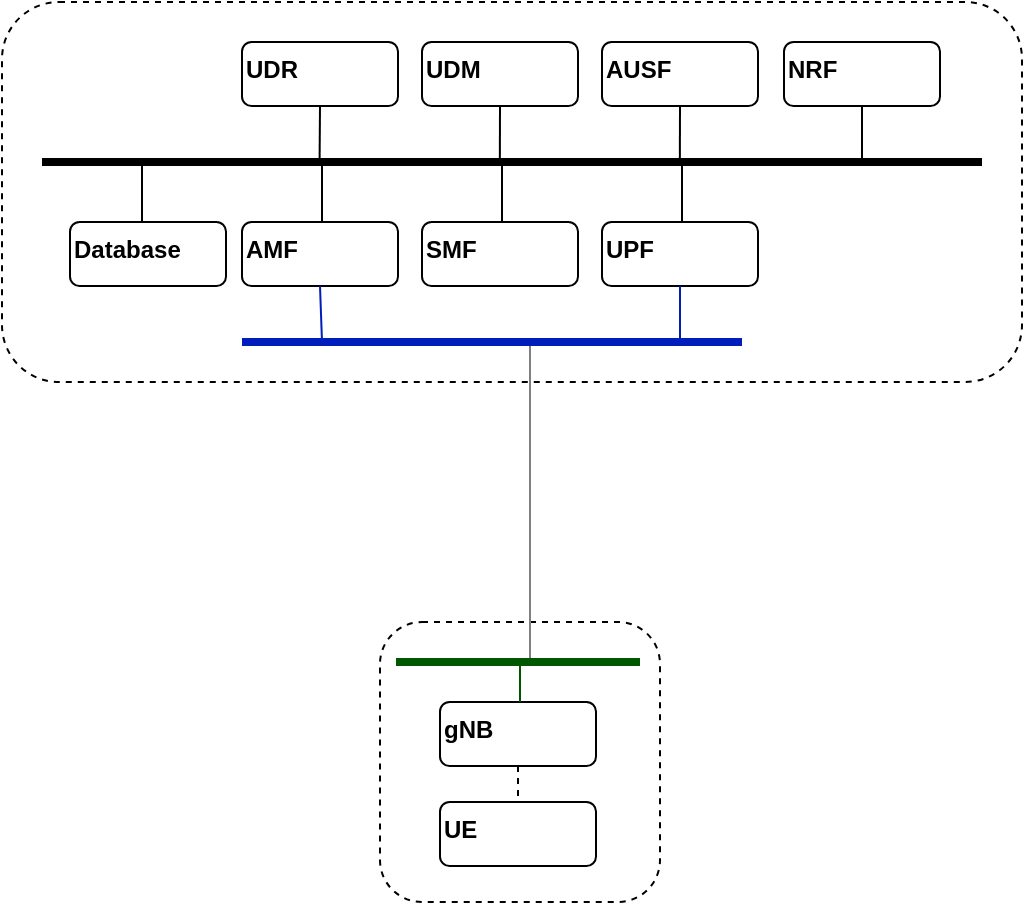 <mxfile>
    <diagram name="direct" id="yYmQQnW0B8JLXpHCuFqV">
        <mxGraphModel dx="384" dy="1002" grid="1" gridSize="10" guides="1" tooltips="1" connect="1" arrows="1" fold="1" page="1" pageScale="1" pageWidth="827" pageHeight="1169" background="#ffffff" math="0" shadow="0">
            <root>
                <mxCell id="mosRtDDEh_-8wz7YC8i8-0"/>
                <mxCell id="mosRtDDEh_-8wz7YC8i8-1" parent="mosRtDDEh_-8wz7YC8i8-0"/>
                <mxCell id="mosRtDDEh_-8wz7YC8i8-2" value="" style="rounded=1;whiteSpace=wrap;html=1;strokeColor=#000000;strokeWidth=1;fontColor=#000000;fillColor=none;align=center;verticalAlign=top;dashed=1;" parent="mosRtDDEh_-8wz7YC8i8-1" vertex="1">
                    <mxGeometry x="50" y="80" width="510" height="190" as="geometry"/>
                </mxCell>
                <mxCell id="mosRtDDEh_-8wz7YC8i8-3" value="&lt;b&gt;UDR&lt;/b&gt;" style="rounded=1;whiteSpace=wrap;html=1;strokeColor=#000000;strokeWidth=1;fontColor=#000000;fillColor=none;align=left;verticalAlign=top;" parent="mosRtDDEh_-8wz7YC8i8-1" vertex="1">
                    <mxGeometry x="170" y="100" width="78" height="32" as="geometry"/>
                </mxCell>
                <mxCell id="mosRtDDEh_-8wz7YC8i8-4" value="&lt;b&gt;UDM&lt;/b&gt;" style="rounded=1;whiteSpace=wrap;html=1;strokeColor=#000000;strokeWidth=1;fontColor=#000000;fillColor=none;align=left;verticalAlign=top;" parent="mosRtDDEh_-8wz7YC8i8-1" vertex="1">
                    <mxGeometry x="260" y="100" width="78" height="32" as="geometry"/>
                </mxCell>
                <mxCell id="mosRtDDEh_-8wz7YC8i8-5" value="&lt;b&gt;NRF&lt;/b&gt;" style="rounded=1;whiteSpace=wrap;html=1;strokeColor=#000000;strokeWidth=1;fontColor=#000000;fillColor=none;align=left;verticalAlign=top;" parent="mosRtDDEh_-8wz7YC8i8-1" vertex="1">
                    <mxGeometry x="441" y="100" width="78" height="32" as="geometry"/>
                </mxCell>
                <mxCell id="mosRtDDEh_-8wz7YC8i8-6" value="&lt;b&gt;AMF&lt;/b&gt;" style="rounded=1;whiteSpace=wrap;html=1;strokeColor=#000000;strokeWidth=1;fontColor=#000000;fillColor=none;align=left;verticalAlign=top;" parent="mosRtDDEh_-8wz7YC8i8-1" vertex="1">
                    <mxGeometry x="170" y="190" width="78" height="32" as="geometry"/>
                </mxCell>
                <mxCell id="mosRtDDEh_-8wz7YC8i8-7" value="&lt;b&gt;UPF&lt;/b&gt;" style="rounded=1;whiteSpace=wrap;html=1;strokeColor=#000000;strokeWidth=1;fontColor=#000000;fillColor=none;align=left;verticalAlign=top;" parent="mosRtDDEh_-8wz7YC8i8-1" vertex="1">
                    <mxGeometry x="350" y="190" width="78" height="32" as="geometry"/>
                </mxCell>
                <mxCell id="mosRtDDEh_-8wz7YC8i8-8" value="&lt;b&gt;SMF&lt;/b&gt;" style="rounded=1;whiteSpace=wrap;html=1;strokeColor=#000000;strokeWidth=1;fontColor=#000000;fillColor=none;align=left;verticalAlign=top;" parent="mosRtDDEh_-8wz7YC8i8-1" vertex="1">
                    <mxGeometry x="260" y="190" width="78" height="32" as="geometry"/>
                </mxCell>
                <mxCell id="mosRtDDEh_-8wz7YC8i8-9" value="&lt;b&gt;AUSF&lt;/b&gt;" style="rounded=1;whiteSpace=wrap;html=1;strokeColor=#000000;strokeWidth=1;fontColor=#000000;fillColor=none;align=left;verticalAlign=top;" parent="mosRtDDEh_-8wz7YC8i8-1" vertex="1">
                    <mxGeometry x="350" y="100" width="78" height="32" as="geometry"/>
                </mxCell>
                <mxCell id="mosRtDDEh_-8wz7YC8i8-10" value="&lt;b&gt;Database&lt;/b&gt;" style="rounded=1;whiteSpace=wrap;html=1;strokeColor=#000000;strokeWidth=1;fontColor=#000000;fillColor=none;align=left;verticalAlign=top;" parent="mosRtDDEh_-8wz7YC8i8-1" vertex="1">
                    <mxGeometry x="84" y="190" width="78" height="32" as="geometry"/>
                </mxCell>
                <mxCell id="mosRtDDEh_-8wz7YC8i8-11" value="" style="endArrow=none;html=1;fontColor=#000000;strokeWidth=4;strokeColor=#000000;" parent="mosRtDDEh_-8wz7YC8i8-1" edge="1">
                    <mxGeometry width="50" height="50" relative="1" as="geometry">
                        <mxPoint x="540" y="160" as="sourcePoint"/>
                        <mxPoint x="70" y="160" as="targetPoint"/>
                    </mxGeometry>
                </mxCell>
                <mxCell id="mosRtDDEh_-8wz7YC8i8-12" style="edgeStyle=none;html=1;strokeColor=#000000;strokeWidth=1;fontColor=#000000;endArrow=none;endFill=0;exitX=0.5;exitY=1;exitDx=0;exitDy=0;" parent="mosRtDDEh_-8wz7YC8i8-1" source="mosRtDDEh_-8wz7YC8i8-5" edge="1">
                    <mxGeometry relative="1" as="geometry">
                        <mxPoint x="480" y="160" as="targetPoint"/>
                        <mxPoint x="478.63" y="114" as="sourcePoint"/>
                    </mxGeometry>
                </mxCell>
                <mxCell id="mosRtDDEh_-8wz7YC8i8-13" style="edgeStyle=none;html=1;strokeColor=#000000;strokeWidth=1;fontColor=#000000;endArrow=none;endFill=0;exitX=0.5;exitY=1;exitDx=0;exitDy=0;" parent="mosRtDDEh_-8wz7YC8i8-1" source="mosRtDDEh_-8wz7YC8i8-9" edge="1">
                    <mxGeometry relative="1" as="geometry">
                        <mxPoint x="388.92" y="160" as="targetPoint"/>
                        <mxPoint x="388.92" y="132" as="sourcePoint"/>
                    </mxGeometry>
                </mxCell>
                <mxCell id="mosRtDDEh_-8wz7YC8i8-14" style="edgeStyle=none;html=1;strokeColor=#000000;strokeWidth=1;fontColor=#000000;endArrow=none;endFill=0;exitX=0.5;exitY=1;exitDx=0;exitDy=0;" parent="mosRtDDEh_-8wz7YC8i8-1" source="mosRtDDEh_-8wz7YC8i8-4" edge="1">
                    <mxGeometry relative="1" as="geometry">
                        <mxPoint x="298.92" y="160" as="targetPoint"/>
                        <mxPoint x="298.92" y="132" as="sourcePoint"/>
                    </mxGeometry>
                </mxCell>
                <mxCell id="mosRtDDEh_-8wz7YC8i8-15" style="edgeStyle=none;html=1;strokeColor=#000000;strokeWidth=1;fontColor=#000000;endArrow=none;endFill=0;exitX=0.5;exitY=1;exitDx=0;exitDy=0;" parent="mosRtDDEh_-8wz7YC8i8-1" source="mosRtDDEh_-8wz7YC8i8-3" edge="1">
                    <mxGeometry relative="1" as="geometry">
                        <mxPoint x="208.79" y="160" as="targetPoint"/>
                        <mxPoint x="208.79" y="132" as="sourcePoint"/>
                    </mxGeometry>
                </mxCell>
                <mxCell id="mosRtDDEh_-8wz7YC8i8-16" style="edgeStyle=none;html=1;strokeColor=#000000;strokeWidth=1;fontColor=#000000;endArrow=none;endFill=0;exitX=0.5;exitY=1;exitDx=0;exitDy=0;" parent="mosRtDDEh_-8wz7YC8i8-1" edge="1">
                    <mxGeometry relative="1" as="geometry">
                        <mxPoint x="390" y="190" as="targetPoint"/>
                        <mxPoint x="390" y="162" as="sourcePoint"/>
                    </mxGeometry>
                </mxCell>
                <mxCell id="mosRtDDEh_-8wz7YC8i8-17" style="edgeStyle=none;html=1;strokeColor=#000000;strokeWidth=1;fontColor=#000000;endArrow=none;endFill=0;exitX=0.5;exitY=1;exitDx=0;exitDy=0;" parent="mosRtDDEh_-8wz7YC8i8-1" edge="1">
                    <mxGeometry relative="1" as="geometry">
                        <mxPoint x="300" y="190" as="targetPoint"/>
                        <mxPoint x="300" y="162" as="sourcePoint"/>
                    </mxGeometry>
                </mxCell>
                <mxCell id="mosRtDDEh_-8wz7YC8i8-18" style="edgeStyle=none;html=1;strokeColor=#000000;strokeWidth=1;fontColor=#000000;endArrow=none;endFill=0;exitX=0.5;exitY=1;exitDx=0;exitDy=0;" parent="mosRtDDEh_-8wz7YC8i8-1" edge="1">
                    <mxGeometry relative="1" as="geometry">
                        <mxPoint x="210" y="190" as="targetPoint"/>
                        <mxPoint x="210" y="162" as="sourcePoint"/>
                    </mxGeometry>
                </mxCell>
                <mxCell id="mosRtDDEh_-8wz7YC8i8-19" style="edgeStyle=none;html=1;strokeColor=#000000;strokeWidth=1;fontColor=#000000;endArrow=none;endFill=0;exitX=0.5;exitY=1;exitDx=0;exitDy=0;" parent="mosRtDDEh_-8wz7YC8i8-1" edge="1">
                    <mxGeometry relative="1" as="geometry">
                        <mxPoint x="120.0" y="190" as="targetPoint"/>
                        <mxPoint x="120.0" y="162" as="sourcePoint"/>
                    </mxGeometry>
                </mxCell>
                <mxCell id="mosRtDDEh_-8wz7YC8i8-20" value="&lt;b&gt;gNB&lt;/b&gt;" style="rounded=1;whiteSpace=wrap;html=1;strokeColor=#000000;strokeWidth=1;fontColor=#000000;fillColor=none;align=left;verticalAlign=top;" parent="mosRtDDEh_-8wz7YC8i8-1" vertex="1">
                    <mxGeometry x="269" y="430" width="78" height="32" as="geometry"/>
                </mxCell>
                <mxCell id="mosRtDDEh_-8wz7YC8i8-22" value="&lt;b&gt;UE&lt;/b&gt;" style="rounded=1;whiteSpace=wrap;html=1;strokeColor=#000000;strokeWidth=1;fontColor=#000000;fillColor=none;align=left;verticalAlign=top;" parent="mosRtDDEh_-8wz7YC8i8-1" vertex="1">
                    <mxGeometry x="269" y="480" width="78" height="32" as="geometry"/>
                </mxCell>
                <mxCell id="mosRtDDEh_-8wz7YC8i8-23" style="edgeStyle=none;html=1;strokeColor=#000000;strokeWidth=1;fontColor=#000000;endArrow=none;endFill=0;exitX=0.5;exitY=1;exitDx=0;exitDy=0;entryX=0.5;entryY=0;entryDx=0;entryDy=0;dashed=1;" parent="mosRtDDEh_-8wz7YC8i8-1" source="mosRtDDEh_-8wz7YC8i8-20" target="mosRtDDEh_-8wz7YC8i8-22" edge="1">
                    <mxGeometry relative="1" as="geometry">
                        <mxPoint x="319" y="190" as="targetPoint"/>
                        <mxPoint x="319" y="162" as="sourcePoint"/>
                    </mxGeometry>
                </mxCell>
                <mxCell id="iesT5swXKxVE6_5UAxt5-24" style="edgeStyle=none;html=1;strokeColor=#001DBC;strokeWidth=1;fontColor=#000000;endArrow=none;endFill=0;fillColor=#0050ef;exitX=0.5;exitY=1;exitDx=0;exitDy=0;" parent="mosRtDDEh_-8wz7YC8i8-1" source="mosRtDDEh_-8wz7YC8i8-6" edge="1">
                    <mxGeometry relative="1" as="geometry">
                        <mxPoint x="210" y="250" as="targetPoint"/>
                        <mxPoint x="220" y="232" as="sourcePoint"/>
                    </mxGeometry>
                </mxCell>
                <mxCell id="iesT5swXKxVE6_5UAxt5-25" style="edgeStyle=none;html=1;strokeColor=#001DBC;strokeWidth=1;fontColor=#000000;endArrow=none;endFill=0;fillColor=#0050ef;exitX=0.5;exitY=1;exitDx=0;exitDy=0;" parent="mosRtDDEh_-8wz7YC8i8-1" source="mosRtDDEh_-8wz7YC8i8-7" edge="1">
                    <mxGeometry relative="1" as="geometry">
                        <mxPoint x="389" y="250" as="targetPoint"/>
                        <mxPoint x="388.71" y="222" as="sourcePoint"/>
                    </mxGeometry>
                </mxCell>
                <mxCell id="iesT5swXKxVE6_5UAxt5-27" value="" style="rounded=1;whiteSpace=wrap;html=1;strokeColor=#000000;strokeWidth=1;fontColor=#000000;fillColor=none;align=center;verticalAlign=top;dashed=1;" parent="mosRtDDEh_-8wz7YC8i8-1" vertex="1">
                    <mxGeometry x="239" y="390" width="140" height="140" as="geometry"/>
                </mxCell>
                <mxCell id="iesT5swXKxVE6_5UAxt5-30" style="edgeStyle=none;html=1;strokeColor=#005700;strokeWidth=1;fontColor=#000000;endArrow=none;endFill=0;fillColor=#008a00;" parent="mosRtDDEh_-8wz7YC8i8-1" edge="1">
                    <mxGeometry relative="1" as="geometry">
                        <mxPoint x="309" y="430" as="targetPoint"/>
                        <mxPoint x="309" y="410" as="sourcePoint"/>
                    </mxGeometry>
                </mxCell>
                <mxCell id="iesT5swXKxVE6_5UAxt5-34" style="edgeStyle=none;html=1;strokeColor=#808080;strokeWidth=1;fontColor=#000000;endArrow=none;endFill=0;fillColor=#a20025;" parent="mosRtDDEh_-8wz7YC8i8-1" edge="1">
                    <mxGeometry relative="1" as="geometry">
                        <mxPoint x="314" y="410" as="targetPoint"/>
                        <mxPoint x="314" y="250" as="sourcePoint"/>
                    </mxGeometry>
                </mxCell>
                <mxCell id="iesT5swXKxVE6_5UAxt5-23" value="" style="endArrow=none;html=1;fontColor=#000000;strokeWidth=4;strokeColor=#001DBC;fillColor=#0050ef;" parent="mosRtDDEh_-8wz7YC8i8-1" edge="1">
                    <mxGeometry width="50" height="50" relative="1" as="geometry">
                        <mxPoint x="420" y="250" as="sourcePoint"/>
                        <mxPoint x="170" y="250" as="targetPoint"/>
                    </mxGeometry>
                </mxCell>
                <mxCell id="iesT5swXKxVE6_5UAxt5-29" value="" style="endArrow=none;html=1;fontColor=#000000;strokeWidth=4;strokeColor=#005700;fillColor=#008a00;" parent="mosRtDDEh_-8wz7YC8i8-1" edge="1">
                    <mxGeometry width="50" height="50" relative="1" as="geometry">
                        <mxPoint x="369" y="410" as="sourcePoint"/>
                        <mxPoint x="247" y="410" as="targetPoint"/>
                    </mxGeometry>
                </mxCell>
            </root>
        </mxGraphModel>
    </diagram>
    <diagram name="Internet" id="95aROgX2rxeE1p1zVrsC">
        <mxGraphModel dx="904" dy="1002" grid="1" gridSize="10" guides="1" tooltips="1" connect="1" arrows="1" fold="1" page="1" pageScale="1" pageWidth="827" pageHeight="1169" background="#ffffff" math="0" shadow="0">
            <root>
                <mxCell id="d_ESzk3C_-_KSTiCJXrD-0"/>
                <mxCell id="d_ESzk3C_-_KSTiCJXrD-1" parent="d_ESzk3C_-_KSTiCJXrD-0"/>
                <mxCell id="mZY6FFrSZO1lQZKtr8bz-4" value="&lt;br&gt;VPN Service" style="rounded=1;whiteSpace=wrap;html=1;strokeWidth=1;align=center;verticalAlign=top;dashed=1;fontStyle=1" vertex="1" parent="d_ESzk3C_-_KSTiCJXrD-1">
                    <mxGeometry x="600" y="280" width="140" height="60" as="geometry"/>
                </mxCell>
                <mxCell id="d_ESzk3C_-_KSTiCJXrD-2" value="" style="rounded=1;whiteSpace=wrap;html=1;strokeColor=#000000;strokeWidth=1;fontColor=#000000;fillColor=none;align=center;verticalAlign=top;dashed=1;" vertex="1" parent="d_ESzk3C_-_KSTiCJXrD-1">
                    <mxGeometry x="50" y="80" width="510" height="190" as="geometry"/>
                </mxCell>
                <mxCell id="d_ESzk3C_-_KSTiCJXrD-3" value="&lt;b&gt;UDR&lt;/b&gt;" style="rounded=1;whiteSpace=wrap;html=1;strokeColor=#000000;strokeWidth=1;fontColor=#000000;fillColor=none;align=left;verticalAlign=top;" vertex="1" parent="d_ESzk3C_-_KSTiCJXrD-1">
                    <mxGeometry x="170" y="100" width="78" height="32" as="geometry"/>
                </mxCell>
                <mxCell id="d_ESzk3C_-_KSTiCJXrD-4" value="&lt;b&gt;UDM&lt;/b&gt;" style="rounded=1;whiteSpace=wrap;html=1;strokeColor=#000000;strokeWidth=1;fontColor=#000000;fillColor=none;align=left;verticalAlign=top;" vertex="1" parent="d_ESzk3C_-_KSTiCJXrD-1">
                    <mxGeometry x="260" y="100" width="78" height="32" as="geometry"/>
                </mxCell>
                <mxCell id="d_ESzk3C_-_KSTiCJXrD-5" value="&lt;b&gt;NRF&lt;/b&gt;" style="rounded=1;whiteSpace=wrap;html=1;strokeColor=#000000;strokeWidth=1;fontColor=#000000;fillColor=none;align=left;verticalAlign=top;" vertex="1" parent="d_ESzk3C_-_KSTiCJXrD-1">
                    <mxGeometry x="441" y="100" width="78" height="32" as="geometry"/>
                </mxCell>
                <mxCell id="d_ESzk3C_-_KSTiCJXrD-6" value="&lt;b&gt;AMF&lt;/b&gt;" style="rounded=1;whiteSpace=wrap;html=1;strokeColor=#000000;strokeWidth=1;fontColor=#000000;fillColor=none;align=left;verticalAlign=top;" vertex="1" parent="d_ESzk3C_-_KSTiCJXrD-1">
                    <mxGeometry x="170" y="190" width="78" height="32" as="geometry"/>
                </mxCell>
                <mxCell id="d_ESzk3C_-_KSTiCJXrD-7" value="&lt;b&gt;UPF&lt;/b&gt;" style="rounded=1;whiteSpace=wrap;html=1;strokeColor=#000000;strokeWidth=1;fontColor=#000000;fillColor=none;align=left;verticalAlign=top;" vertex="1" parent="d_ESzk3C_-_KSTiCJXrD-1">
                    <mxGeometry x="350" y="190" width="78" height="32" as="geometry"/>
                </mxCell>
                <mxCell id="d_ESzk3C_-_KSTiCJXrD-8" value="&lt;b&gt;SMF&lt;/b&gt;" style="rounded=1;whiteSpace=wrap;html=1;strokeColor=#000000;strokeWidth=1;fontColor=#000000;fillColor=none;align=left;verticalAlign=top;" vertex="1" parent="d_ESzk3C_-_KSTiCJXrD-1">
                    <mxGeometry x="260" y="190" width="78" height="32" as="geometry"/>
                </mxCell>
                <mxCell id="d_ESzk3C_-_KSTiCJXrD-9" value="&lt;b&gt;AUSF&lt;/b&gt;" style="rounded=1;whiteSpace=wrap;html=1;strokeColor=#000000;strokeWidth=1;fontColor=#000000;fillColor=none;align=left;verticalAlign=top;" vertex="1" parent="d_ESzk3C_-_KSTiCJXrD-1">
                    <mxGeometry x="350" y="100" width="78" height="32" as="geometry"/>
                </mxCell>
                <mxCell id="d_ESzk3C_-_KSTiCJXrD-10" value="&lt;b&gt;Database&lt;/b&gt;" style="rounded=1;whiteSpace=wrap;html=1;strokeColor=#000000;strokeWidth=1;fontColor=#000000;fillColor=none;align=left;verticalAlign=top;" vertex="1" parent="d_ESzk3C_-_KSTiCJXrD-1">
                    <mxGeometry x="84" y="190" width="78" height="32" as="geometry"/>
                </mxCell>
                <mxCell id="d_ESzk3C_-_KSTiCJXrD-11" value="" style="endArrow=none;html=1;fontColor=#000000;strokeWidth=4;strokeColor=#000000;" edge="1" parent="d_ESzk3C_-_KSTiCJXrD-1">
                    <mxGeometry width="50" height="50" relative="1" as="geometry">
                        <mxPoint x="540" y="160" as="sourcePoint"/>
                        <mxPoint x="70" y="160" as="targetPoint"/>
                    </mxGeometry>
                </mxCell>
                <mxCell id="d_ESzk3C_-_KSTiCJXrD-12" style="edgeStyle=none;html=1;strokeColor=#000000;strokeWidth=1;fontColor=#000000;endArrow=none;endFill=0;exitX=0.5;exitY=1;exitDx=0;exitDy=0;" edge="1" parent="d_ESzk3C_-_KSTiCJXrD-1" source="d_ESzk3C_-_KSTiCJXrD-5">
                    <mxGeometry relative="1" as="geometry">
                        <mxPoint x="480" y="160" as="targetPoint"/>
                        <mxPoint x="478.63" y="114" as="sourcePoint"/>
                    </mxGeometry>
                </mxCell>
                <mxCell id="d_ESzk3C_-_KSTiCJXrD-13" style="edgeStyle=none;html=1;strokeColor=#000000;strokeWidth=1;fontColor=#000000;endArrow=none;endFill=0;exitX=0.5;exitY=1;exitDx=0;exitDy=0;" edge="1" parent="d_ESzk3C_-_KSTiCJXrD-1" source="d_ESzk3C_-_KSTiCJXrD-9">
                    <mxGeometry relative="1" as="geometry">
                        <mxPoint x="388.92" y="160" as="targetPoint"/>
                        <mxPoint x="388.92" y="132" as="sourcePoint"/>
                    </mxGeometry>
                </mxCell>
                <mxCell id="d_ESzk3C_-_KSTiCJXrD-14" style="edgeStyle=none;html=1;strokeColor=#000000;strokeWidth=1;fontColor=#000000;endArrow=none;endFill=0;exitX=0.5;exitY=1;exitDx=0;exitDy=0;" edge="1" parent="d_ESzk3C_-_KSTiCJXrD-1" source="d_ESzk3C_-_KSTiCJXrD-4">
                    <mxGeometry relative="1" as="geometry">
                        <mxPoint x="298.92" y="160" as="targetPoint"/>
                        <mxPoint x="298.92" y="132" as="sourcePoint"/>
                    </mxGeometry>
                </mxCell>
                <mxCell id="d_ESzk3C_-_KSTiCJXrD-15" style="edgeStyle=none;html=1;strokeColor=#000000;strokeWidth=1;fontColor=#000000;endArrow=none;endFill=0;exitX=0.5;exitY=1;exitDx=0;exitDy=0;" edge="1" parent="d_ESzk3C_-_KSTiCJXrD-1" source="d_ESzk3C_-_KSTiCJXrD-3">
                    <mxGeometry relative="1" as="geometry">
                        <mxPoint x="208.79" y="160" as="targetPoint"/>
                        <mxPoint x="208.79" y="132" as="sourcePoint"/>
                    </mxGeometry>
                </mxCell>
                <mxCell id="d_ESzk3C_-_KSTiCJXrD-16" style="edgeStyle=none;html=1;strokeColor=#000000;strokeWidth=1;fontColor=#000000;endArrow=none;endFill=0;exitX=0.5;exitY=1;exitDx=0;exitDy=0;" edge="1" parent="d_ESzk3C_-_KSTiCJXrD-1">
                    <mxGeometry relative="1" as="geometry">
                        <mxPoint x="390" y="190" as="targetPoint"/>
                        <mxPoint x="390" y="162" as="sourcePoint"/>
                    </mxGeometry>
                </mxCell>
                <mxCell id="d_ESzk3C_-_KSTiCJXrD-17" style="edgeStyle=none;html=1;strokeColor=#000000;strokeWidth=1;fontColor=#000000;endArrow=none;endFill=0;exitX=0.5;exitY=1;exitDx=0;exitDy=0;" edge="1" parent="d_ESzk3C_-_KSTiCJXrD-1">
                    <mxGeometry relative="1" as="geometry">
                        <mxPoint x="300" y="190" as="targetPoint"/>
                        <mxPoint x="300" y="162" as="sourcePoint"/>
                    </mxGeometry>
                </mxCell>
                <mxCell id="d_ESzk3C_-_KSTiCJXrD-18" style="edgeStyle=none;html=1;strokeColor=#000000;strokeWidth=1;fontColor=#000000;endArrow=none;endFill=0;exitX=0.5;exitY=1;exitDx=0;exitDy=0;" edge="1" parent="d_ESzk3C_-_KSTiCJXrD-1">
                    <mxGeometry relative="1" as="geometry">
                        <mxPoint x="210" y="190" as="targetPoint"/>
                        <mxPoint x="210" y="162" as="sourcePoint"/>
                    </mxGeometry>
                </mxCell>
                <mxCell id="d_ESzk3C_-_KSTiCJXrD-19" style="edgeStyle=none;html=1;strokeColor=#000000;strokeWidth=1;fontColor=#000000;endArrow=none;endFill=0;exitX=0.5;exitY=1;exitDx=0;exitDy=0;" edge="1" parent="d_ESzk3C_-_KSTiCJXrD-1">
                    <mxGeometry relative="1" as="geometry">
                        <mxPoint x="120.0" y="190" as="targetPoint"/>
                        <mxPoint x="120.0" y="162" as="sourcePoint"/>
                    </mxGeometry>
                </mxCell>
                <mxCell id="d_ESzk3C_-_KSTiCJXrD-20" value="&lt;b&gt;gNB&lt;/b&gt;" style="rounded=1;whiteSpace=wrap;html=1;strokeColor=#000000;strokeWidth=1;fontColor=#000000;fillColor=none;align=left;verticalAlign=top;" vertex="1" parent="d_ESzk3C_-_KSTiCJXrD-1">
                    <mxGeometry x="400" y="530" width="78" height="32" as="geometry"/>
                </mxCell>
                <mxCell id="d_ESzk3C_-_KSTiCJXrD-21" value="&lt;b&gt;UE&lt;/b&gt;" style="rounded=1;whiteSpace=wrap;html=1;strokeColor=#000000;strokeWidth=1;fontColor=#000000;fillColor=none;align=left;verticalAlign=top;" vertex="1" parent="d_ESzk3C_-_KSTiCJXrD-1">
                    <mxGeometry x="400" y="580" width="78" height="32" as="geometry"/>
                </mxCell>
                <mxCell id="d_ESzk3C_-_KSTiCJXrD-22" style="edgeStyle=none;html=1;strokeColor=#000000;strokeWidth=1;fontColor=#000000;endArrow=none;endFill=0;exitX=0.5;exitY=1;exitDx=0;exitDy=0;entryX=0.5;entryY=0;entryDx=0;entryDy=0;dashed=1;" edge="1" parent="d_ESzk3C_-_KSTiCJXrD-1" source="d_ESzk3C_-_KSTiCJXrD-20" target="d_ESzk3C_-_KSTiCJXrD-21">
                    <mxGeometry relative="1" as="geometry">
                        <mxPoint x="450" y="290" as="targetPoint"/>
                        <mxPoint x="450" y="262" as="sourcePoint"/>
                    </mxGeometry>
                </mxCell>
                <mxCell id="d_ESzk3C_-_KSTiCJXrD-23" style="edgeStyle=none;html=1;strokeColor=#001DBC;strokeWidth=1;fontColor=#000000;endArrow=none;endFill=0;fillColor=#0050ef;exitX=0.5;exitY=1;exitDx=0;exitDy=0;" edge="1" parent="d_ESzk3C_-_KSTiCJXrD-1" source="d_ESzk3C_-_KSTiCJXrD-6">
                    <mxGeometry relative="1" as="geometry">
                        <mxPoint x="210" y="250" as="targetPoint"/>
                        <mxPoint x="220" y="232" as="sourcePoint"/>
                    </mxGeometry>
                </mxCell>
                <mxCell id="d_ESzk3C_-_KSTiCJXrD-24" style="edgeStyle=none;html=1;strokeColor=#001DBC;strokeWidth=1;fontColor=#000000;endArrow=none;endFill=0;fillColor=#0050ef;exitX=0.5;exitY=1;exitDx=0;exitDy=0;" edge="1" parent="d_ESzk3C_-_KSTiCJXrD-1" source="d_ESzk3C_-_KSTiCJXrD-7">
                    <mxGeometry relative="1" as="geometry">
                        <mxPoint x="389" y="250" as="targetPoint"/>
                        <mxPoint x="388.71" y="222" as="sourcePoint"/>
                    </mxGeometry>
                </mxCell>
                <mxCell id="d_ESzk3C_-_KSTiCJXrD-25" value="" style="rounded=1;whiteSpace=wrap;html=1;strokeColor=#000000;strokeWidth=1;fontColor=#000000;fillColor=none;align=center;verticalAlign=top;dashed=1;" vertex="1" parent="d_ESzk3C_-_KSTiCJXrD-1">
                    <mxGeometry x="370" y="490" width="140" height="140" as="geometry"/>
                </mxCell>
                <mxCell id="d_ESzk3C_-_KSTiCJXrD-26" style="edgeStyle=none;html=1;strokeColor=#005700;strokeWidth=1;fontColor=#000000;endArrow=none;endFill=0;fillColor=#008a00;" edge="1" parent="d_ESzk3C_-_KSTiCJXrD-1">
                    <mxGeometry relative="1" as="geometry">
                        <mxPoint x="440" y="530" as="targetPoint"/>
                        <mxPoint x="440" y="510" as="sourcePoint"/>
                    </mxGeometry>
                </mxCell>
                <mxCell id="d_ESzk3C_-_KSTiCJXrD-28" value="" style="endArrow=none;html=1;fontColor=#000000;strokeWidth=4;strokeColor=#001DBC;fillColor=#0050ef;" edge="1" parent="d_ESzk3C_-_KSTiCJXrD-1">
                    <mxGeometry width="50" height="50" relative="1" as="geometry">
                        <mxPoint x="420" y="250" as="sourcePoint"/>
                        <mxPoint x="170" y="250" as="targetPoint"/>
                    </mxGeometry>
                </mxCell>
                <mxCell id="d_ESzk3C_-_KSTiCJXrD-29" value="" style="endArrow=none;html=1;fontColor=#000000;strokeWidth=4;strokeColor=#005700;fillColor=#008a00;" edge="1" parent="d_ESzk3C_-_KSTiCJXrD-1">
                    <mxGeometry width="50" height="50" relative="1" as="geometry">
                        <mxPoint x="500" y="510" as="sourcePoint"/>
                        <mxPoint x="378" y="510" as="targetPoint"/>
                    </mxGeometry>
                </mxCell>
                <mxCell id="mZY6FFrSZO1lQZKtr8bz-0" value="&lt;b&gt;&lt;font color=&quot;#000000&quot; style=&quot;font-size: 13px;&quot;&gt;Internet&lt;/font&gt;&lt;/b&gt;" style="ellipse;shape=cloud;whiteSpace=wrap;html=1;fillColor=#FFFFFF;strokeColor=#000000;" vertex="1" parent="d_ESzk3C_-_KSTiCJXrD-1">
                    <mxGeometry x="320" y="270" width="260" height="180" as="geometry"/>
                </mxCell>
                <mxCell id="mZY6FFrSZO1lQZKtr8bz-8" value="" style="endArrow=none;html=1;strokeColor=#000000;fontSize=13;fontColor=#000000;curved=1;strokeWidth=8;entryX=0.5;entryY=1;entryDx=0;entryDy=0;" edge="1" parent="d_ESzk3C_-_KSTiCJXrD-1" source="mZY6FFrSZO1lQZKtr8bz-4" target="d_ESzk3C_-_KSTiCJXrD-2">
                    <mxGeometry width="50" height="50" relative="1" as="geometry">
                        <mxPoint x="400" y="530" as="sourcePoint"/>
                        <mxPoint x="310" y="250" as="targetPoint"/>
                        <Array as="points">
                            <mxPoint x="400" y="350"/>
                        </Array>
                    </mxGeometry>
                </mxCell>
                <mxCell id="mZY6FFrSZO1lQZKtr8bz-9" value="" style="endArrow=none;html=1;strokeColor=#000000;fontSize=13;fontColor=#000000;curved=1;strokeWidth=8;entryX=0.5;entryY=0;entryDx=0;entryDy=0;" edge="1" parent="d_ESzk3C_-_KSTiCJXrD-1" target="d_ESzk3C_-_KSTiCJXrD-25">
                    <mxGeometry width="50" height="50" relative="1" as="geometry">
                        <mxPoint x="610" y="326.364" as="sourcePoint"/>
                        <mxPoint x="320" y="260.0" as="targetPoint"/>
                        <Array as="points">
                            <mxPoint x="480" y="370"/>
                        </Array>
                    </mxGeometry>
                </mxCell>
                <mxCell id="mZY6FFrSZO1lQZKtr8bz-10" value="" style="endArrow=none;html=1;strokeColor=#FF0000;fontSize=13;fontColor=#000000;curved=1;strokeWidth=2;dashed=1;fillColor=#008a00;" edge="1" parent="d_ESzk3C_-_KSTiCJXrD-1">
                    <mxGeometry width="50" height="50" relative="1" as="geometry">
                        <mxPoint x="440" y="520" as="sourcePoint"/>
                        <mxPoint x="290" y="250" as="targetPoint"/>
                        <Array as="points">
                            <mxPoint x="470" y="390"/>
                            <mxPoint x="660" y="310"/>
                            <mxPoint x="500" y="330"/>
                            <mxPoint x="340" y="310"/>
                        </Array>
                    </mxGeometry>
                </mxCell>
            </root>
        </mxGraphModel>
    </diagram>
    <diagram name="nren" id="ksVPEhatfZiANYX41QV0">
        <mxGraphModel dx="854" dy="1002" grid="1" gridSize="10" guides="1" tooltips="1" connect="1" arrows="1" fold="1" page="1" pageScale="1" pageWidth="827" pageHeight="1169" background="#ffffff" math="0" shadow="0">
            <root>
                <mxCell id="4_1HTsBBXWPBzoWa0NGx-0"/>
                <mxCell id="4_1HTsBBXWPBzoWa0NGx-1" parent="4_1HTsBBXWPBzoWa0NGx-0"/>
                <mxCell id="4_1HTsBBXWPBzoWa0NGx-3" value="" style="rounded=1;whiteSpace=wrap;html=1;strokeColor=#000000;strokeWidth=1;fontColor=#000000;fillColor=none;align=center;verticalAlign=top;dashed=1;" parent="4_1HTsBBXWPBzoWa0NGx-1" vertex="1">
                    <mxGeometry x="90" y="10" width="510" height="190" as="geometry"/>
                </mxCell>
                <mxCell id="4_1HTsBBXWPBzoWa0NGx-4" value="&lt;b&gt;UDR&lt;/b&gt;" style="rounded=1;whiteSpace=wrap;html=1;strokeColor=#000000;strokeWidth=1;fontColor=#000000;fillColor=none;align=left;verticalAlign=top;" parent="4_1HTsBBXWPBzoWa0NGx-1" vertex="1">
                    <mxGeometry x="210" y="30" width="78" height="32" as="geometry"/>
                </mxCell>
                <mxCell id="4_1HTsBBXWPBzoWa0NGx-5" value="&lt;b&gt;UDM&lt;/b&gt;" style="rounded=1;whiteSpace=wrap;html=1;strokeColor=#000000;strokeWidth=1;fontColor=#000000;fillColor=none;align=left;verticalAlign=top;" parent="4_1HTsBBXWPBzoWa0NGx-1" vertex="1">
                    <mxGeometry x="300" y="30" width="78" height="32" as="geometry"/>
                </mxCell>
                <mxCell id="4_1HTsBBXWPBzoWa0NGx-6" value="&lt;b&gt;NRF&lt;/b&gt;" style="rounded=1;whiteSpace=wrap;html=1;strokeColor=#000000;strokeWidth=1;fontColor=#000000;fillColor=none;align=left;verticalAlign=top;" parent="4_1HTsBBXWPBzoWa0NGx-1" vertex="1">
                    <mxGeometry x="481" y="30" width="78" height="32" as="geometry"/>
                </mxCell>
                <mxCell id="4_1HTsBBXWPBzoWa0NGx-7" value="&lt;b&gt;AMF&lt;/b&gt;" style="rounded=1;whiteSpace=wrap;html=1;strokeColor=#000000;strokeWidth=1;fontColor=#000000;fillColor=none;align=left;verticalAlign=top;" parent="4_1HTsBBXWPBzoWa0NGx-1" vertex="1">
                    <mxGeometry x="210" y="120" width="78" height="32" as="geometry"/>
                </mxCell>
                <mxCell id="4_1HTsBBXWPBzoWa0NGx-8" value="&lt;b&gt;UPF&lt;/b&gt;" style="rounded=1;whiteSpace=wrap;html=1;strokeColor=#000000;strokeWidth=1;fontColor=#000000;fillColor=none;align=left;verticalAlign=top;" parent="4_1HTsBBXWPBzoWa0NGx-1" vertex="1">
                    <mxGeometry x="390" y="120" width="78" height="32" as="geometry"/>
                </mxCell>
                <mxCell id="4_1HTsBBXWPBzoWa0NGx-9" value="&lt;b&gt;SMF&lt;/b&gt;" style="rounded=1;whiteSpace=wrap;html=1;strokeColor=#000000;strokeWidth=1;fontColor=#000000;fillColor=none;align=left;verticalAlign=top;" parent="4_1HTsBBXWPBzoWa0NGx-1" vertex="1">
                    <mxGeometry x="300" y="120" width="78" height="32" as="geometry"/>
                </mxCell>
                <mxCell id="4_1HTsBBXWPBzoWa0NGx-10" value="&lt;b&gt;AUSF&lt;/b&gt;" style="rounded=1;whiteSpace=wrap;html=1;strokeColor=#000000;strokeWidth=1;fontColor=#000000;fillColor=none;align=left;verticalAlign=top;" parent="4_1HTsBBXWPBzoWa0NGx-1" vertex="1">
                    <mxGeometry x="390" y="30" width="78" height="32" as="geometry"/>
                </mxCell>
                <mxCell id="4_1HTsBBXWPBzoWa0NGx-11" value="&lt;b&gt;Database&lt;/b&gt;" style="rounded=1;whiteSpace=wrap;html=1;strokeColor=#000000;strokeWidth=1;fontColor=#000000;fillColor=none;align=left;verticalAlign=top;" parent="4_1HTsBBXWPBzoWa0NGx-1" vertex="1">
                    <mxGeometry x="124" y="120" width="78" height="32" as="geometry"/>
                </mxCell>
                <mxCell id="4_1HTsBBXWPBzoWa0NGx-12" value="" style="endArrow=none;html=1;fontColor=#000000;strokeWidth=4;strokeColor=#000000;" parent="4_1HTsBBXWPBzoWa0NGx-1" edge="1">
                    <mxGeometry width="50" height="50" relative="1" as="geometry">
                        <mxPoint x="580" y="90" as="sourcePoint"/>
                        <mxPoint x="110" y="90" as="targetPoint"/>
                    </mxGeometry>
                </mxCell>
                <mxCell id="4_1HTsBBXWPBzoWa0NGx-13" style="edgeStyle=none;html=1;strokeColor=#000000;strokeWidth=1;fontColor=#000000;endArrow=none;endFill=0;exitX=0.5;exitY=1;exitDx=0;exitDy=0;" parent="4_1HTsBBXWPBzoWa0NGx-1" source="4_1HTsBBXWPBzoWa0NGx-6" edge="1">
                    <mxGeometry relative="1" as="geometry">
                        <mxPoint x="520" y="90" as="targetPoint"/>
                        <mxPoint x="518.63" y="44" as="sourcePoint"/>
                    </mxGeometry>
                </mxCell>
                <mxCell id="4_1HTsBBXWPBzoWa0NGx-14" style="edgeStyle=none;html=1;strokeColor=#000000;strokeWidth=1;fontColor=#000000;endArrow=none;endFill=0;exitX=0.5;exitY=1;exitDx=0;exitDy=0;" parent="4_1HTsBBXWPBzoWa0NGx-1" source="4_1HTsBBXWPBzoWa0NGx-10" edge="1">
                    <mxGeometry relative="1" as="geometry">
                        <mxPoint x="428.92" y="90" as="targetPoint"/>
                        <mxPoint x="428.92" y="62" as="sourcePoint"/>
                    </mxGeometry>
                </mxCell>
                <mxCell id="4_1HTsBBXWPBzoWa0NGx-15" style="edgeStyle=none;html=1;strokeColor=#000000;strokeWidth=1;fontColor=#000000;endArrow=none;endFill=0;exitX=0.5;exitY=1;exitDx=0;exitDy=0;" parent="4_1HTsBBXWPBzoWa0NGx-1" source="4_1HTsBBXWPBzoWa0NGx-5" edge="1">
                    <mxGeometry relative="1" as="geometry">
                        <mxPoint x="338.92" y="90" as="targetPoint"/>
                        <mxPoint x="338.92" y="62" as="sourcePoint"/>
                    </mxGeometry>
                </mxCell>
                <mxCell id="4_1HTsBBXWPBzoWa0NGx-16" style="edgeStyle=none;html=1;strokeColor=#000000;strokeWidth=1;fontColor=#000000;endArrow=none;endFill=0;exitX=0.5;exitY=1;exitDx=0;exitDy=0;" parent="4_1HTsBBXWPBzoWa0NGx-1" source="4_1HTsBBXWPBzoWa0NGx-4" edge="1">
                    <mxGeometry relative="1" as="geometry">
                        <mxPoint x="248.79" y="90" as="targetPoint"/>
                        <mxPoint x="248.79" y="62" as="sourcePoint"/>
                    </mxGeometry>
                </mxCell>
                <mxCell id="4_1HTsBBXWPBzoWa0NGx-17" style="edgeStyle=none;html=1;strokeColor=#000000;strokeWidth=1;fontColor=#000000;endArrow=none;endFill=0;exitX=0.5;exitY=1;exitDx=0;exitDy=0;" parent="4_1HTsBBXWPBzoWa0NGx-1" edge="1">
                    <mxGeometry relative="1" as="geometry">
                        <mxPoint x="430" y="120" as="targetPoint"/>
                        <mxPoint x="430" y="92" as="sourcePoint"/>
                    </mxGeometry>
                </mxCell>
                <mxCell id="4_1HTsBBXWPBzoWa0NGx-18" style="edgeStyle=none;html=1;strokeColor=#000000;strokeWidth=1;fontColor=#000000;endArrow=none;endFill=0;exitX=0.5;exitY=1;exitDx=0;exitDy=0;" parent="4_1HTsBBXWPBzoWa0NGx-1" edge="1">
                    <mxGeometry relative="1" as="geometry">
                        <mxPoint x="340" y="120" as="targetPoint"/>
                        <mxPoint x="340" y="92" as="sourcePoint"/>
                    </mxGeometry>
                </mxCell>
                <mxCell id="4_1HTsBBXWPBzoWa0NGx-19" style="edgeStyle=none;html=1;strokeColor=#000000;strokeWidth=1;fontColor=#000000;endArrow=none;endFill=0;exitX=0.5;exitY=1;exitDx=0;exitDy=0;" parent="4_1HTsBBXWPBzoWa0NGx-1" edge="1">
                    <mxGeometry relative="1" as="geometry">
                        <mxPoint x="250" y="120" as="targetPoint"/>
                        <mxPoint x="250" y="92" as="sourcePoint"/>
                    </mxGeometry>
                </mxCell>
                <mxCell id="4_1HTsBBXWPBzoWa0NGx-20" style="edgeStyle=none;html=1;strokeColor=#000000;strokeWidth=1;fontColor=#000000;endArrow=none;endFill=0;exitX=0.5;exitY=1;exitDx=0;exitDy=0;" parent="4_1HTsBBXWPBzoWa0NGx-1" edge="1">
                    <mxGeometry relative="1" as="geometry">
                        <mxPoint x="160.0" y="120" as="targetPoint"/>
                        <mxPoint x="160.0" y="92" as="sourcePoint"/>
                    </mxGeometry>
                </mxCell>
                <mxCell id="4_1HTsBBXWPBzoWa0NGx-21" value="&lt;b&gt;gNB&lt;/b&gt;" style="rounded=1;whiteSpace=wrap;html=1;strokeColor=#000000;strokeWidth=1;fontColor=#000000;fillColor=none;align=left;verticalAlign=top;" parent="4_1HTsBBXWPBzoWa0NGx-1" vertex="1">
                    <mxGeometry x="430" y="550" width="78" height="32" as="geometry"/>
                </mxCell>
                <mxCell id="4_1HTsBBXWPBzoWa0NGx-22" value="&lt;b&gt;UE&lt;/b&gt;" style="rounded=1;whiteSpace=wrap;html=1;strokeColor=#000000;strokeWidth=1;fontColor=#000000;fillColor=none;align=left;verticalAlign=top;" parent="4_1HTsBBXWPBzoWa0NGx-1" vertex="1">
                    <mxGeometry x="430" y="600" width="78" height="32" as="geometry"/>
                </mxCell>
                <mxCell id="4_1HTsBBXWPBzoWa0NGx-23" style="edgeStyle=none;html=1;strokeColor=#000000;strokeWidth=1;fontColor=#000000;endArrow=none;endFill=0;exitX=0.5;exitY=1;exitDx=0;exitDy=0;entryX=0.5;entryY=0;entryDx=0;entryDy=0;dashed=1;" parent="4_1HTsBBXWPBzoWa0NGx-1" source="4_1HTsBBXWPBzoWa0NGx-21" target="4_1HTsBBXWPBzoWa0NGx-22" edge="1">
                    <mxGeometry relative="1" as="geometry">
                        <mxPoint x="480" y="310" as="targetPoint"/>
                        <mxPoint x="480" y="282" as="sourcePoint"/>
                    </mxGeometry>
                </mxCell>
                <mxCell id="4_1HTsBBXWPBzoWa0NGx-24" style="edgeStyle=none;html=1;strokeColor=#001DBC;strokeWidth=1;fontColor=#000000;endArrow=none;endFill=0;fillColor=#0050ef;exitX=0.5;exitY=1;exitDx=0;exitDy=0;" parent="4_1HTsBBXWPBzoWa0NGx-1" source="4_1HTsBBXWPBzoWa0NGx-7" edge="1">
                    <mxGeometry relative="1" as="geometry">
                        <mxPoint x="250" y="180" as="targetPoint"/>
                        <mxPoint x="260" y="162" as="sourcePoint"/>
                    </mxGeometry>
                </mxCell>
                <mxCell id="4_1HTsBBXWPBzoWa0NGx-25" style="edgeStyle=none;html=1;strokeColor=#001DBC;strokeWidth=1;fontColor=#000000;endArrow=none;endFill=0;fillColor=#0050ef;exitX=0.5;exitY=1;exitDx=0;exitDy=0;" parent="4_1HTsBBXWPBzoWa0NGx-1" source="4_1HTsBBXWPBzoWa0NGx-8" edge="1">
                    <mxGeometry relative="1" as="geometry">
                        <mxPoint x="429" y="180" as="targetPoint"/>
                        <mxPoint x="428.71" y="152" as="sourcePoint"/>
                    </mxGeometry>
                </mxCell>
                <mxCell id="4_1HTsBBXWPBzoWa0NGx-26" value="" style="rounded=1;whiteSpace=wrap;html=1;strokeColor=#000000;strokeWidth=1;fontColor=#000000;fillColor=none;align=center;verticalAlign=top;dashed=1;" parent="4_1HTsBBXWPBzoWa0NGx-1" vertex="1">
                    <mxGeometry x="400" y="510" width="140" height="140" as="geometry"/>
                </mxCell>
                <mxCell id="4_1HTsBBXWPBzoWa0NGx-27" style="edgeStyle=none;html=1;strokeColor=#005700;strokeWidth=1;fontColor=#000000;endArrow=none;endFill=0;fillColor=#008a00;" parent="4_1HTsBBXWPBzoWa0NGx-1" edge="1">
                    <mxGeometry relative="1" as="geometry">
                        <mxPoint x="470" y="550" as="targetPoint"/>
                        <mxPoint x="470" y="530" as="sourcePoint"/>
                    </mxGeometry>
                </mxCell>
                <mxCell id="4_1HTsBBXWPBzoWa0NGx-28" value="" style="endArrow=none;html=1;fontColor=#000000;strokeWidth=4;strokeColor=#001DBC;fillColor=#0050ef;" parent="4_1HTsBBXWPBzoWa0NGx-1" edge="1">
                    <mxGeometry width="50" height="50" relative="1" as="geometry">
                        <mxPoint x="460" y="180" as="sourcePoint"/>
                        <mxPoint x="210" y="180" as="targetPoint"/>
                    </mxGeometry>
                </mxCell>
                <mxCell id="4_1HTsBBXWPBzoWa0NGx-29" value="" style="endArrow=none;html=1;fontColor=#000000;strokeWidth=4;strokeColor=#005700;fillColor=#008a00;" parent="4_1HTsBBXWPBzoWa0NGx-1" edge="1">
                    <mxGeometry width="50" height="50" relative="1" as="geometry">
                        <mxPoint x="530" y="530" as="sourcePoint"/>
                        <mxPoint x="408" y="530" as="targetPoint"/>
                    </mxGeometry>
                </mxCell>
                <mxCell id="4_1HTsBBXWPBzoWa0NGx-30" value="&lt;b&gt;&lt;font color=&quot;#000000&quot; style=&quot;font-size: 13px;&quot;&gt;Research and Education Network&lt;/font&gt;&lt;/b&gt;" style="ellipse;shape=cloud;whiteSpace=wrap;html=1;fillColor=#FFFFFF;strokeColor=#000000;" parent="4_1HTsBBXWPBzoWa0NGx-1" vertex="1">
                    <mxGeometry x="320" y="270" width="260" height="180" as="geometry"/>
                </mxCell>
                <mxCell id="4_1HTsBBXWPBzoWa0NGx-31" value="" style="endArrow=none;html=1;strokeColor=#000000;fontSize=13;fontColor=#000000;curved=1;strokeWidth=8;entryX=0.5;entryY=1;entryDx=0;entryDy=0;exitX=0.096;exitY=0.322;exitDx=0;exitDy=0;exitPerimeter=0;" parent="4_1HTsBBXWPBzoWa0NGx-1" source="4_1HTsBBXWPBzoWa0NGx-30" target="4_1HTsBBXWPBzoWa0NGx-3" edge="1">
                    <mxGeometry width="50" height="50" relative="1" as="geometry">
                        <mxPoint x="600" y="320.37" as="sourcePoint"/>
                        <mxPoint x="310" y="250" as="targetPoint"/>
                    </mxGeometry>
                </mxCell>
                <mxCell id="8ZhH25VKE9VvvtQ7Fmlg-0" value="" style="endArrow=none;html=1;strokeColor=#000000;fontSize=13;fontColor=#000000;curved=1;strokeWidth=8;entryX=0.55;entryY=0.95;entryDx=0;entryDy=0;entryPerimeter=0;exitX=0.457;exitY=-0.021;exitDx=0;exitDy=0;exitPerimeter=0;" parent="4_1HTsBBXWPBzoWa0NGx-1" source="4_1HTsBBXWPBzoWa0NGx-26" target="4_1HTsBBXWPBzoWa0NGx-30" edge="1">
                    <mxGeometry width="50" height="50" relative="1" as="geometry">
                        <mxPoint x="440" y="480" as="sourcePoint"/>
                        <mxPoint x="315" y="280" as="targetPoint"/>
                    </mxGeometry>
                </mxCell>
                <mxCell id="8ZhH25VKE9VvvtQ7Fmlg-1" value="" style="endArrow=none;dashed=1;html=1;dashPattern=1 3;strokeWidth=2;strokeColor=#FF0000;fontSize=13;fontColor=#000000;curved=1;exitX=0.55;exitY=0.95;exitDx=0;exitDy=0;exitPerimeter=0;entryX=0.102;entryY=0.328;entryDx=0;entryDy=0;entryPerimeter=0;" parent="4_1HTsBBXWPBzoWa0NGx-1" source="4_1HTsBBXWPBzoWa0NGx-30" target="4_1HTsBBXWPBzoWa0NGx-30" edge="1">
                    <mxGeometry width="50" height="50" relative="1" as="geometry">
                        <mxPoint x="360" y="310" as="sourcePoint"/>
                        <mxPoint x="340" y="180" as="targetPoint"/>
                        <Array as="points">
                            <mxPoint x="530" y="330"/>
                        </Array>
                    </mxGeometry>
                </mxCell>
                <mxCell id="ROw-aGaodW22zpUbOMbz-0" value="&lt;b&gt;gNB&lt;/b&gt;" style="rounded=1;whiteSpace=wrap;html=1;strokeColor=#000000;strokeWidth=1;fontColor=#000000;fillColor=none;align=left;verticalAlign=top;" vertex="1" parent="4_1HTsBBXWPBzoWa0NGx-1">
                    <mxGeometry x="178" y="539" width="78" height="32" as="geometry"/>
                </mxCell>
                <mxCell id="ROw-aGaodW22zpUbOMbz-1" value="&lt;b&gt;UE&lt;/b&gt;" style="rounded=1;whiteSpace=wrap;html=1;strokeColor=#000000;strokeWidth=1;fontColor=#000000;fillColor=none;align=left;verticalAlign=top;" vertex="1" parent="4_1HTsBBXWPBzoWa0NGx-1">
                    <mxGeometry x="178" y="589" width="78" height="32" as="geometry"/>
                </mxCell>
                <mxCell id="ROw-aGaodW22zpUbOMbz-2" style="edgeStyle=none;html=1;strokeColor=#000000;strokeWidth=1;fontColor=#000000;endArrow=none;endFill=0;exitX=0.5;exitY=1;exitDx=0;exitDy=0;entryX=0.5;entryY=0;entryDx=0;entryDy=0;dashed=1;" edge="1" parent="4_1HTsBBXWPBzoWa0NGx-1" source="ROw-aGaodW22zpUbOMbz-0" target="ROw-aGaodW22zpUbOMbz-1">
                    <mxGeometry relative="1" as="geometry">
                        <mxPoint x="228" y="299" as="targetPoint"/>
                        <mxPoint x="228" y="271" as="sourcePoint"/>
                    </mxGeometry>
                </mxCell>
                <mxCell id="ROw-aGaodW22zpUbOMbz-3" value="" style="rounded=1;whiteSpace=wrap;html=1;strokeColor=#000000;strokeWidth=1;fontColor=#000000;fillColor=none;align=center;verticalAlign=top;dashed=1;" vertex="1" parent="4_1HTsBBXWPBzoWa0NGx-1">
                    <mxGeometry x="148" y="499" width="140" height="140" as="geometry"/>
                </mxCell>
                <mxCell id="ROw-aGaodW22zpUbOMbz-4" style="edgeStyle=none;html=1;strokeColor=#005700;strokeWidth=1;fontColor=#000000;endArrow=none;endFill=0;fillColor=#008a00;" edge="1" parent="4_1HTsBBXWPBzoWa0NGx-1">
                    <mxGeometry relative="1" as="geometry">
                        <mxPoint x="218" y="539" as="targetPoint"/>
                        <mxPoint x="218" y="519" as="sourcePoint"/>
                    </mxGeometry>
                </mxCell>
                <mxCell id="ROw-aGaodW22zpUbOMbz-5" value="" style="endArrow=none;html=1;fontColor=#000000;strokeWidth=4;strokeColor=#005700;fillColor=#008a00;" edge="1" parent="4_1HTsBBXWPBzoWa0NGx-1">
                    <mxGeometry width="50" height="50" relative="1" as="geometry">
                        <mxPoint x="278" y="519" as="sourcePoint"/>
                        <mxPoint x="156" y="519" as="targetPoint"/>
                    </mxGeometry>
                </mxCell>
                <mxCell id="ROw-aGaodW22zpUbOMbz-6" value="" style="endArrow=none;html=1;strokeColor=#000000;fontSize=13;fontColor=#000000;curved=1;strokeWidth=8;exitX=0.457;exitY=-0.021;exitDx=0;exitDy=0;exitPerimeter=0;entryX=0.13;entryY=0.77;entryDx=0;entryDy=0;entryPerimeter=0;" edge="1" parent="4_1HTsBBXWPBzoWa0NGx-1" source="ROw-aGaodW22zpUbOMbz-3" target="4_1HTsBBXWPBzoWa0NGx-30">
                    <mxGeometry width="50" height="50" relative="1" as="geometry">
                        <mxPoint x="188" y="469" as="sourcePoint"/>
                        <mxPoint x="211" y="430" as="targetPoint"/>
                    </mxGeometry>
                </mxCell>
                <mxCell id="ROw-aGaodW22zpUbOMbz-7" value="" style="endArrow=none;dashed=1;html=1;dashPattern=1 3;strokeWidth=2;strokeColor=#FF0000;fontSize=13;fontColor=#000000;curved=1;exitX=0.13;exitY=0.77;exitDx=0;exitDy=0;exitPerimeter=0;entryX=0.102;entryY=0.328;entryDx=0;entryDy=0;entryPerimeter=0;" edge="1" parent="4_1HTsBBXWPBzoWa0NGx-1" source="4_1HTsBBXWPBzoWa0NGx-30">
                    <mxGeometry width="50" height="50" relative="1" as="geometry">
                        <mxPoint x="473" y="451" as="sourcePoint"/>
                        <mxPoint x="356.52" y="339.04" as="targetPoint"/>
                        <Array as="points">
                            <mxPoint x="480" y="380"/>
                        </Array>
                    </mxGeometry>
                </mxCell>
            </root>
        </mxGraphModel>
    </diagram>
</mxfile>